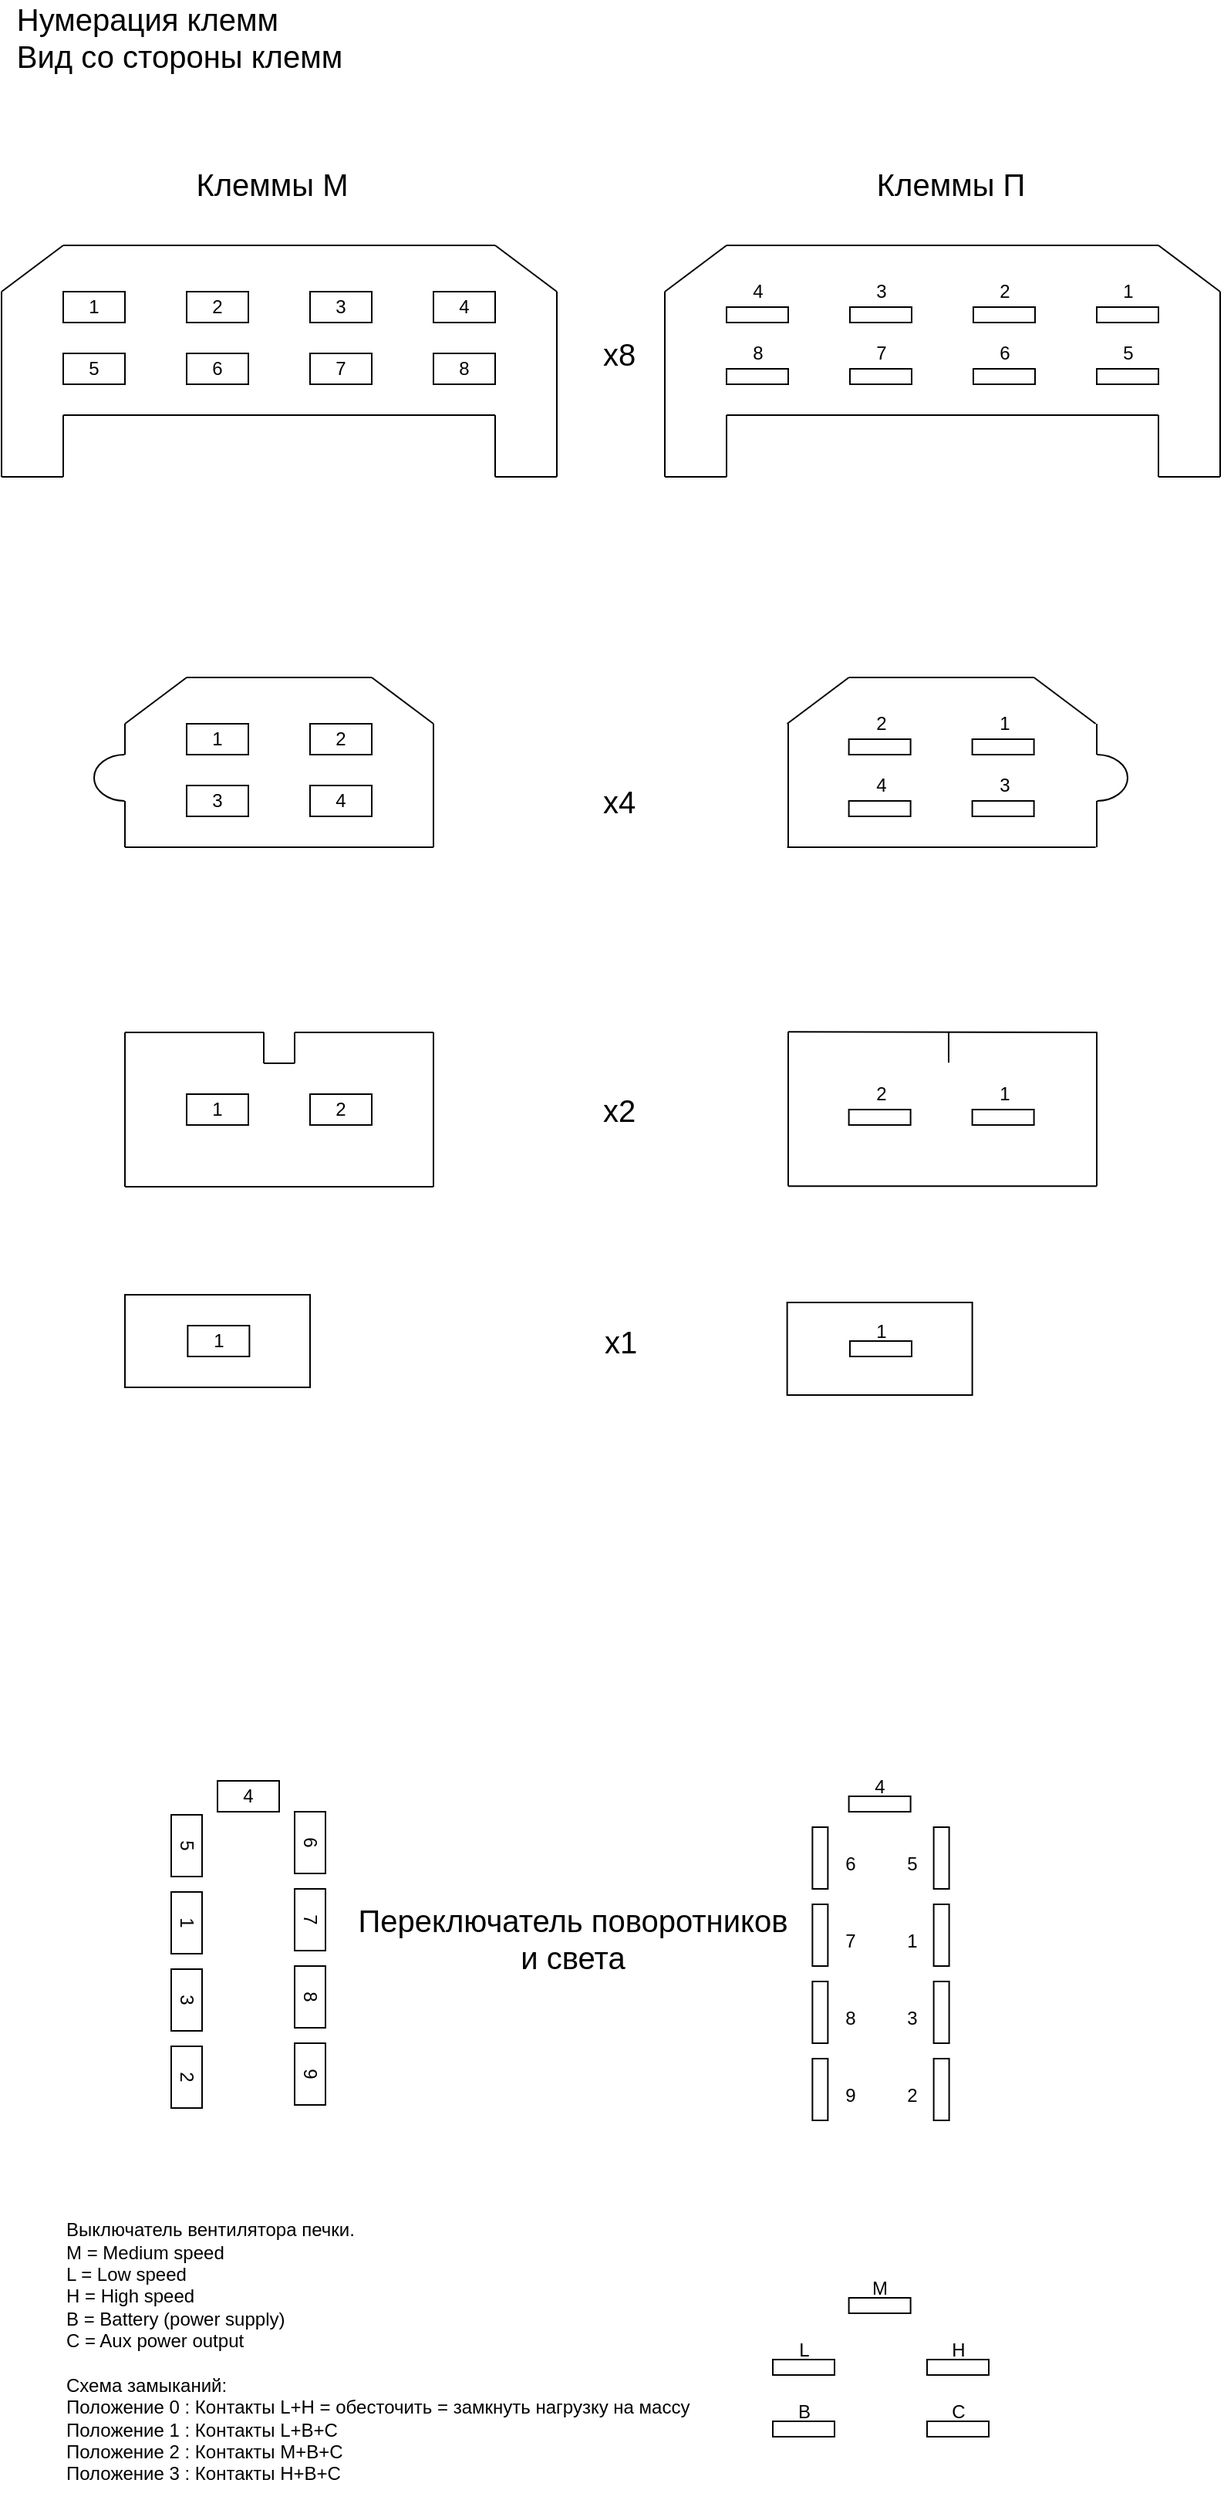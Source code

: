 <mxfile version="22.1.21" type="device">
  <diagram id="3DdWZ7-q1GbTLJ-ddxQt" name="Page-1">
    <mxGraphModel dx="1434" dy="858" grid="1" gridSize="10" guides="1" tooltips="1" connect="1" arrows="1" fold="1" page="1" pageScale="1" pageWidth="850" pageHeight="1100" math="0" shadow="0">
      <root>
        <mxCell id="0" />
        <mxCell id="1" parent="0" />
        <mxCell id="PCIISM8drCVlrjOnqSXP-120" value="" style="rounded=0;whiteSpace=wrap;html=1;fontSize=20;fillColor=none;" parent="1" vertex="1">
          <mxGeometry x="120" y="870" width="120" height="60" as="geometry" />
        </mxCell>
        <mxCell id="PCIISM8drCVlrjOnqSXP-121" value="" style="rounded=0;whiteSpace=wrap;html=1;fontSize=20;fillColor=none;" parent="1" vertex="1">
          <mxGeometry x="549.31" y="875" width="120" height="60" as="geometry" />
        </mxCell>
        <mxCell id="PCIISM8drCVlrjOnqSXP-1" value="" style="endArrow=none;html=1;rounded=0;" parent="1" edge="1">
          <mxGeometry width="50" height="50" relative="1" as="geometry">
            <mxPoint x="40" y="340" as="sourcePoint" />
            <mxPoint x="40" y="220" as="targetPoint" />
          </mxGeometry>
        </mxCell>
        <mxCell id="PCIISM8drCVlrjOnqSXP-2" value="" style="endArrow=none;html=1;rounded=0;" parent="1" edge="1">
          <mxGeometry width="50" height="50" relative="1" as="geometry">
            <mxPoint x="80" y="340" as="sourcePoint" />
            <mxPoint x="40" y="340" as="targetPoint" />
          </mxGeometry>
        </mxCell>
        <mxCell id="PCIISM8drCVlrjOnqSXP-3" value="" style="endArrow=none;html=1;rounded=0;" parent="1" edge="1">
          <mxGeometry width="50" height="50" relative="1" as="geometry">
            <mxPoint x="80" y="340" as="sourcePoint" />
            <mxPoint x="80" y="300" as="targetPoint" />
          </mxGeometry>
        </mxCell>
        <mxCell id="PCIISM8drCVlrjOnqSXP-4" value="" style="endArrow=none;html=1;rounded=0;" parent="1" edge="1">
          <mxGeometry width="50" height="50" relative="1" as="geometry">
            <mxPoint x="80" y="300" as="sourcePoint" />
            <mxPoint x="360" y="300" as="targetPoint" />
          </mxGeometry>
        </mxCell>
        <mxCell id="PCIISM8drCVlrjOnqSXP-6" value="5" style="rounded=0;whiteSpace=wrap;html=1;" parent="1" vertex="1">
          <mxGeometry x="80" y="260" width="40" height="20" as="geometry" />
        </mxCell>
        <mxCell id="PCIISM8drCVlrjOnqSXP-7" value="6" style="rounded=0;whiteSpace=wrap;html=1;" parent="1" vertex="1">
          <mxGeometry x="160" y="260" width="40" height="20" as="geometry" />
        </mxCell>
        <mxCell id="PCIISM8drCVlrjOnqSXP-8" value="7" style="rounded=0;whiteSpace=wrap;html=1;" parent="1" vertex="1">
          <mxGeometry x="240" y="260" width="40" height="20" as="geometry" />
        </mxCell>
        <mxCell id="PCIISM8drCVlrjOnqSXP-9" value="8" style="rounded=0;whiteSpace=wrap;html=1;" parent="1" vertex="1">
          <mxGeometry x="320" y="260" width="40" height="20" as="geometry" />
        </mxCell>
        <mxCell id="PCIISM8drCVlrjOnqSXP-10" value="&lt;font style=&quot;font-size: 12px&quot;&gt;1&lt;/font&gt;" style="rounded=0;whiteSpace=wrap;html=1;" parent="1" vertex="1">
          <mxGeometry x="80" y="220" width="40" height="20" as="geometry" />
        </mxCell>
        <mxCell id="PCIISM8drCVlrjOnqSXP-11" value="2" style="rounded=0;whiteSpace=wrap;html=1;" parent="1" vertex="1">
          <mxGeometry x="160" y="220" width="40" height="20" as="geometry" />
        </mxCell>
        <mxCell id="PCIISM8drCVlrjOnqSXP-12" value="3" style="rounded=0;whiteSpace=wrap;html=1;" parent="1" vertex="1">
          <mxGeometry x="240" y="220" width="40" height="20" as="geometry" />
        </mxCell>
        <mxCell id="PCIISM8drCVlrjOnqSXP-13" value="4" style="rounded=0;whiteSpace=wrap;html=1;" parent="1" vertex="1">
          <mxGeometry x="320" y="220" width="40" height="20" as="geometry" />
        </mxCell>
        <mxCell id="PCIISM8drCVlrjOnqSXP-14" value="" style="endArrow=none;html=1;rounded=0;" parent="1" edge="1">
          <mxGeometry width="50" height="50" relative="1" as="geometry">
            <mxPoint x="400" y="340" as="sourcePoint" />
            <mxPoint x="360" y="340" as="targetPoint" />
          </mxGeometry>
        </mxCell>
        <mxCell id="PCIISM8drCVlrjOnqSXP-15" value="" style="endArrow=none;html=1;rounded=0;" parent="1" edge="1">
          <mxGeometry width="50" height="50" relative="1" as="geometry">
            <mxPoint x="360" y="340" as="sourcePoint" />
            <mxPoint x="360" y="300" as="targetPoint" />
          </mxGeometry>
        </mxCell>
        <mxCell id="PCIISM8drCVlrjOnqSXP-16" value="" style="endArrow=none;html=1;rounded=0;" parent="1" edge="1">
          <mxGeometry width="50" height="50" relative="1" as="geometry">
            <mxPoint x="400" y="220" as="sourcePoint" />
            <mxPoint x="400" y="340" as="targetPoint" />
          </mxGeometry>
        </mxCell>
        <mxCell id="PCIISM8drCVlrjOnqSXP-17" value="" style="endArrow=none;html=1;rounded=0;" parent="1" edge="1">
          <mxGeometry width="50" height="50" relative="1" as="geometry">
            <mxPoint x="80" y="190" as="sourcePoint" />
            <mxPoint x="360" y="190" as="targetPoint" />
          </mxGeometry>
        </mxCell>
        <mxCell id="PCIISM8drCVlrjOnqSXP-18" value="" style="endArrow=none;html=1;rounded=0;" parent="1" edge="1">
          <mxGeometry width="50" height="50" relative="1" as="geometry">
            <mxPoint x="360" y="190" as="sourcePoint" />
            <mxPoint x="400" y="220" as="targetPoint" />
          </mxGeometry>
        </mxCell>
        <mxCell id="PCIISM8drCVlrjOnqSXP-19" value="" style="endArrow=none;html=1;rounded=0;" parent="1" edge="1">
          <mxGeometry width="50" height="50" relative="1" as="geometry">
            <mxPoint x="40" y="220" as="sourcePoint" />
            <mxPoint x="80" y="190" as="targetPoint" />
          </mxGeometry>
        </mxCell>
        <mxCell id="PCIISM8drCVlrjOnqSXP-20" value="" style="endArrow=none;html=1;rounded=0;" parent="1" edge="1">
          <mxGeometry width="50" height="50" relative="1" as="geometry">
            <mxPoint x="470" y="340" as="sourcePoint" />
            <mxPoint x="470" y="220" as="targetPoint" />
          </mxGeometry>
        </mxCell>
        <mxCell id="PCIISM8drCVlrjOnqSXP-21" value="" style="endArrow=none;html=1;rounded=0;" parent="1" edge="1">
          <mxGeometry width="50" height="50" relative="1" as="geometry">
            <mxPoint x="510" y="340" as="sourcePoint" />
            <mxPoint x="470" y="340" as="targetPoint" />
          </mxGeometry>
        </mxCell>
        <mxCell id="PCIISM8drCVlrjOnqSXP-22" value="" style="endArrow=none;html=1;rounded=0;" parent="1" edge="1">
          <mxGeometry width="50" height="50" relative="1" as="geometry">
            <mxPoint x="510" y="340" as="sourcePoint" />
            <mxPoint x="510" y="300" as="targetPoint" />
          </mxGeometry>
        </mxCell>
        <mxCell id="PCIISM8drCVlrjOnqSXP-23" value="" style="endArrow=none;html=1;rounded=0;" parent="1" edge="1">
          <mxGeometry width="50" height="50" relative="1" as="geometry">
            <mxPoint x="510" y="300" as="sourcePoint" />
            <mxPoint x="790" y="300" as="targetPoint" />
          </mxGeometry>
        </mxCell>
        <mxCell id="PCIISM8drCVlrjOnqSXP-24" value="" style="rounded=0;whiteSpace=wrap;html=1;" parent="1" vertex="1">
          <mxGeometry x="510" y="270" width="40" height="10" as="geometry" />
        </mxCell>
        <mxCell id="PCIISM8drCVlrjOnqSXP-25" value="" style="rounded=0;whiteSpace=wrap;html=1;" parent="1" vertex="1">
          <mxGeometry x="590" y="270" width="40" height="10" as="geometry" />
        </mxCell>
        <mxCell id="PCIISM8drCVlrjOnqSXP-26" value="" style="rounded=0;whiteSpace=wrap;html=1;" parent="1" vertex="1">
          <mxGeometry x="670" y="270" width="40" height="10" as="geometry" />
        </mxCell>
        <mxCell id="PCIISM8drCVlrjOnqSXP-27" value="" style="rounded=0;whiteSpace=wrap;html=1;" parent="1" vertex="1">
          <mxGeometry x="750" y="270" width="40" height="10" as="geometry" />
        </mxCell>
        <mxCell id="PCIISM8drCVlrjOnqSXP-28" value="" style="rounded=0;whiteSpace=wrap;html=1;" parent="1" vertex="1">
          <mxGeometry x="510" y="230" width="40" height="10" as="geometry" />
        </mxCell>
        <mxCell id="PCIISM8drCVlrjOnqSXP-29" value="" style="rounded=0;whiteSpace=wrap;html=1;" parent="1" vertex="1">
          <mxGeometry x="590" y="230" width="40" height="10" as="geometry" />
        </mxCell>
        <mxCell id="PCIISM8drCVlrjOnqSXP-30" value="" style="rounded=0;whiteSpace=wrap;html=1;" parent="1" vertex="1">
          <mxGeometry x="670" y="230" width="40" height="10" as="geometry" />
        </mxCell>
        <mxCell id="PCIISM8drCVlrjOnqSXP-31" value="" style="rounded=0;whiteSpace=wrap;html=1;" parent="1" vertex="1">
          <mxGeometry x="750" y="230" width="40" height="10" as="geometry" />
        </mxCell>
        <mxCell id="PCIISM8drCVlrjOnqSXP-32" value="" style="endArrow=none;html=1;rounded=0;" parent="1" edge="1">
          <mxGeometry width="50" height="50" relative="1" as="geometry">
            <mxPoint x="830" y="340" as="sourcePoint" />
            <mxPoint x="790" y="340" as="targetPoint" />
          </mxGeometry>
        </mxCell>
        <mxCell id="PCIISM8drCVlrjOnqSXP-33" value="" style="endArrow=none;html=1;rounded=0;" parent="1" edge="1">
          <mxGeometry width="50" height="50" relative="1" as="geometry">
            <mxPoint x="790" y="340" as="sourcePoint" />
            <mxPoint x="790" y="300" as="targetPoint" />
          </mxGeometry>
        </mxCell>
        <mxCell id="PCIISM8drCVlrjOnqSXP-34" value="" style="endArrow=none;html=1;rounded=0;" parent="1" edge="1">
          <mxGeometry width="50" height="50" relative="1" as="geometry">
            <mxPoint x="830" y="220" as="sourcePoint" />
            <mxPoint x="830" y="340" as="targetPoint" />
          </mxGeometry>
        </mxCell>
        <mxCell id="PCIISM8drCVlrjOnqSXP-35" value="" style="endArrow=none;html=1;rounded=0;" parent="1" edge="1">
          <mxGeometry width="50" height="50" relative="1" as="geometry">
            <mxPoint x="510" y="190" as="sourcePoint" />
            <mxPoint x="790" y="190" as="targetPoint" />
          </mxGeometry>
        </mxCell>
        <mxCell id="PCIISM8drCVlrjOnqSXP-36" value="" style="endArrow=none;html=1;rounded=0;" parent="1" edge="1">
          <mxGeometry width="50" height="50" relative="1" as="geometry">
            <mxPoint x="790" y="190" as="sourcePoint" />
            <mxPoint x="830" y="220" as="targetPoint" />
          </mxGeometry>
        </mxCell>
        <mxCell id="PCIISM8drCVlrjOnqSXP-37" value="" style="endArrow=none;html=1;rounded=0;" parent="1" edge="1">
          <mxGeometry width="50" height="50" relative="1" as="geometry">
            <mxPoint x="470" y="220" as="sourcePoint" />
            <mxPoint x="510" y="190" as="targetPoint" />
          </mxGeometry>
        </mxCell>
        <mxCell id="PCIISM8drCVlrjOnqSXP-38" value="&lt;font style=&quot;font-size: 20px&quot;&gt;x8&lt;/font&gt;" style="text;html=1;align=center;verticalAlign=middle;resizable=0;points=[];autosize=1;strokeColor=none;fillColor=none;" parent="1" vertex="1">
          <mxGeometry x="420" y="250" width="40" height="20" as="geometry" />
        </mxCell>
        <mxCell id="PCIISM8drCVlrjOnqSXP-39" value="&lt;font style=&quot;font-size: 20px&quot;&gt;Клеммы М&lt;/font&gt;" style="text;html=1;align=center;verticalAlign=middle;resizable=0;points=[];autosize=1;strokeColor=none;fillColor=none;" parent="1" vertex="1">
          <mxGeometry x="160" y="140" width="110" height="20" as="geometry" />
        </mxCell>
        <mxCell id="PCIISM8drCVlrjOnqSXP-40" value="&lt;font style=&quot;font-size: 20px&quot;&gt;Клеммы П&lt;/font&gt;" style="text;html=1;align=center;verticalAlign=middle;resizable=0;points=[];autosize=1;strokeColor=none;fillColor=none;" parent="1" vertex="1">
          <mxGeometry x="600" y="140" width="110" height="20" as="geometry" />
        </mxCell>
        <mxCell id="PCIISM8drCVlrjOnqSXP-41" value="&lt;div style=&quot;text-align: left ; font-size: 20px&quot;&gt;&lt;font style=&quot;font-size: 20px&quot;&gt;Нумерация клемм&lt;/font&gt;&lt;/div&gt;&lt;div style=&quot;text-align: left ; font-size: 20px&quot;&gt;&lt;font style=&quot;font-size: 20px&quot;&gt;Вид со стороны клемм&lt;/font&gt;&lt;/div&gt;" style="text;html=1;align=center;verticalAlign=middle;resizable=0;points=[];autosize=1;strokeColor=none;fillColor=none;" parent="1" vertex="1">
          <mxGeometry x="40" y="40" width="230" height="30" as="geometry" />
        </mxCell>
        <mxCell id="PCIISM8drCVlrjOnqSXP-42" value="1" style="text;html=1;align=center;verticalAlign=middle;resizable=0;points=[];autosize=1;strokeColor=none;fillColor=none;fontSize=12;" parent="1" vertex="1">
          <mxGeometry x="760" y="210" width="20" height="20" as="geometry" />
        </mxCell>
        <mxCell id="PCIISM8drCVlrjOnqSXP-43" value="2" style="text;html=1;align=center;verticalAlign=middle;resizable=0;points=[];autosize=1;strokeColor=none;fillColor=none;fontSize=12;" parent="1" vertex="1">
          <mxGeometry x="680" y="210" width="20" height="20" as="geometry" />
        </mxCell>
        <mxCell id="PCIISM8drCVlrjOnqSXP-44" value="3" style="text;html=1;align=center;verticalAlign=middle;resizable=0;points=[];autosize=1;strokeColor=none;fillColor=none;fontSize=12;" parent="1" vertex="1">
          <mxGeometry x="600" y="210" width="20" height="20" as="geometry" />
        </mxCell>
        <mxCell id="PCIISM8drCVlrjOnqSXP-45" value="4" style="text;html=1;align=center;verticalAlign=middle;resizable=0;points=[];autosize=1;strokeColor=none;fillColor=none;fontSize=12;" parent="1" vertex="1">
          <mxGeometry x="520" y="210" width="20" height="20" as="geometry" />
        </mxCell>
        <mxCell id="PCIISM8drCVlrjOnqSXP-46" value="5" style="text;html=1;align=center;verticalAlign=middle;resizable=0;points=[];autosize=1;strokeColor=none;fillColor=none;fontSize=12;" parent="1" vertex="1">
          <mxGeometry x="760" y="250" width="20" height="20" as="geometry" />
        </mxCell>
        <mxCell id="PCIISM8drCVlrjOnqSXP-47" value="6" style="text;html=1;align=center;verticalAlign=middle;resizable=0;points=[];autosize=1;strokeColor=none;fillColor=none;fontSize=12;" parent="1" vertex="1">
          <mxGeometry x="680" y="250" width="20" height="20" as="geometry" />
        </mxCell>
        <mxCell id="PCIISM8drCVlrjOnqSXP-48" value="7" style="text;html=1;align=center;verticalAlign=middle;resizable=0;points=[];autosize=1;strokeColor=none;fillColor=none;fontSize=12;" parent="1" vertex="1">
          <mxGeometry x="600" y="250" width="20" height="20" as="geometry" />
        </mxCell>
        <mxCell id="PCIISM8drCVlrjOnqSXP-49" value="8" style="text;html=1;align=center;verticalAlign=middle;resizable=0;points=[];autosize=1;strokeColor=none;fillColor=none;fontSize=12;" parent="1" vertex="1">
          <mxGeometry x="520" y="250" width="20" height="20" as="geometry" />
        </mxCell>
        <mxCell id="PCIISM8drCVlrjOnqSXP-50" value="3" style="rounded=0;whiteSpace=wrap;html=1;" parent="1" vertex="1">
          <mxGeometry x="160" y="540" width="40" height="20" as="geometry" />
        </mxCell>
        <mxCell id="PCIISM8drCVlrjOnqSXP-51" value="4" style="rounded=0;whiteSpace=wrap;html=1;" parent="1" vertex="1">
          <mxGeometry x="240" y="540" width="40" height="20" as="geometry" />
        </mxCell>
        <mxCell id="PCIISM8drCVlrjOnqSXP-52" value="&lt;font style=&quot;font-size: 12px&quot;&gt;1&lt;/font&gt;" style="rounded=0;whiteSpace=wrap;html=1;" parent="1" vertex="1">
          <mxGeometry x="160" y="500" width="40" height="20" as="geometry" />
        </mxCell>
        <mxCell id="PCIISM8drCVlrjOnqSXP-53" value="2" style="rounded=0;whiteSpace=wrap;html=1;" parent="1" vertex="1">
          <mxGeometry x="240" y="500" width="40" height="20" as="geometry" />
        </mxCell>
        <mxCell id="PCIISM8drCVlrjOnqSXP-54" value="" style="endArrow=none;html=1;rounded=0;fontSize=12;" parent="1" edge="1">
          <mxGeometry width="50" height="50" relative="1" as="geometry">
            <mxPoint x="120" y="550" as="sourcePoint" />
            <mxPoint x="120" y="580" as="targetPoint" />
          </mxGeometry>
        </mxCell>
        <mxCell id="PCIISM8drCVlrjOnqSXP-55" value="" style="endArrow=none;html=1;rounded=0;fontSize=12;" parent="1" edge="1">
          <mxGeometry width="50" height="50" relative="1" as="geometry">
            <mxPoint x="120" y="580" as="sourcePoint" />
            <mxPoint x="320" y="580" as="targetPoint" />
          </mxGeometry>
        </mxCell>
        <mxCell id="PCIISM8drCVlrjOnqSXP-56" value="" style="endArrow=none;html=1;rounded=0;fontSize=12;" parent="1" edge="1">
          <mxGeometry width="50" height="50" relative="1" as="geometry">
            <mxPoint x="320" y="580" as="sourcePoint" />
            <mxPoint x="320" y="500" as="targetPoint" />
          </mxGeometry>
        </mxCell>
        <mxCell id="PCIISM8drCVlrjOnqSXP-57" value="" style="endArrow=none;html=1;rounded=0;fontSize=12;" parent="1" edge="1">
          <mxGeometry width="50" height="50" relative="1" as="geometry">
            <mxPoint x="320" y="500" as="sourcePoint" />
            <mxPoint x="280" y="470" as="targetPoint" />
          </mxGeometry>
        </mxCell>
        <mxCell id="PCIISM8drCVlrjOnqSXP-58" value="" style="endArrow=none;html=1;rounded=0;fontSize=12;" parent="1" edge="1">
          <mxGeometry width="50" height="50" relative="1" as="geometry">
            <mxPoint x="280" y="470" as="sourcePoint" />
            <mxPoint x="160" y="470" as="targetPoint" />
          </mxGeometry>
        </mxCell>
        <mxCell id="PCIISM8drCVlrjOnqSXP-59" value="" style="endArrow=none;html=1;rounded=0;fontSize=12;" parent="1" edge="1">
          <mxGeometry width="50" height="50" relative="1" as="geometry">
            <mxPoint x="160" y="470" as="sourcePoint" />
            <mxPoint x="120" y="500" as="targetPoint" />
          </mxGeometry>
        </mxCell>
        <mxCell id="PCIISM8drCVlrjOnqSXP-60" value="" style="endArrow=none;html=1;rounded=0;fontSize=12;" parent="1" edge="1">
          <mxGeometry width="50" height="50" relative="1" as="geometry">
            <mxPoint x="120" y="500" as="sourcePoint" />
            <mxPoint x="120" y="520" as="targetPoint" />
          </mxGeometry>
        </mxCell>
        <mxCell id="PCIISM8drCVlrjOnqSXP-61" value="" style="verticalLabelPosition=bottom;verticalAlign=top;html=1;shape=mxgraph.basic.arc;startAngle=0.502;endAngle=0.998;fontSize=12;" parent="1" vertex="1">
          <mxGeometry x="100" y="520" width="40" height="30" as="geometry" />
        </mxCell>
        <mxCell id="PCIISM8drCVlrjOnqSXP-74" value="" style="rounded=0;whiteSpace=wrap;html=1;" parent="1" vertex="1">
          <mxGeometry x="589.31" y="550" width="40" height="10" as="geometry" />
        </mxCell>
        <mxCell id="PCIISM8drCVlrjOnqSXP-75" value="" style="rounded=0;whiteSpace=wrap;html=1;" parent="1" vertex="1">
          <mxGeometry x="669.31" y="550" width="40" height="10" as="geometry" />
        </mxCell>
        <mxCell id="PCIISM8drCVlrjOnqSXP-76" value="" style="rounded=0;whiteSpace=wrap;html=1;" parent="1" vertex="1">
          <mxGeometry x="589.31" y="510" width="40" height="10" as="geometry" />
        </mxCell>
        <mxCell id="PCIISM8drCVlrjOnqSXP-77" value="" style="rounded=0;whiteSpace=wrap;html=1;" parent="1" vertex="1">
          <mxGeometry x="669.31" y="510" width="40" height="10" as="geometry" />
        </mxCell>
        <mxCell id="PCIISM8drCVlrjOnqSXP-78" value="" style="endArrow=none;html=1;rounded=0;fontSize=12;" parent="1" edge="1">
          <mxGeometry width="50" height="50" relative="1" as="geometry">
            <mxPoint x="750" y="550" as="sourcePoint" />
            <mxPoint x="750" y="580" as="targetPoint" />
          </mxGeometry>
        </mxCell>
        <mxCell id="PCIISM8drCVlrjOnqSXP-79" value="" style="endArrow=none;html=1;rounded=0;fontSize=12;" parent="1" edge="1">
          <mxGeometry width="50" height="50" relative="1" as="geometry">
            <mxPoint x="549.31" y="580" as="sourcePoint" />
            <mxPoint x="749.31" y="580" as="targetPoint" />
          </mxGeometry>
        </mxCell>
        <mxCell id="PCIISM8drCVlrjOnqSXP-80" value="" style="endArrow=none;html=1;rounded=0;fontSize=12;" parent="1" edge="1">
          <mxGeometry width="50" height="50" relative="1" as="geometry">
            <mxPoint x="550" y="580" as="sourcePoint" />
            <mxPoint x="550" y="500" as="targetPoint" />
          </mxGeometry>
        </mxCell>
        <mxCell id="PCIISM8drCVlrjOnqSXP-81" value="" style="endArrow=none;html=1;rounded=0;fontSize=12;" parent="1" edge="1">
          <mxGeometry width="50" height="50" relative="1" as="geometry">
            <mxPoint x="749.31" y="500" as="sourcePoint" />
            <mxPoint x="709.31" y="470" as="targetPoint" />
          </mxGeometry>
        </mxCell>
        <mxCell id="PCIISM8drCVlrjOnqSXP-82" value="" style="endArrow=none;html=1;rounded=0;fontSize=12;" parent="1" edge="1">
          <mxGeometry width="50" height="50" relative="1" as="geometry">
            <mxPoint x="709.31" y="470" as="sourcePoint" />
            <mxPoint x="589.31" y="470" as="targetPoint" />
          </mxGeometry>
        </mxCell>
        <mxCell id="PCIISM8drCVlrjOnqSXP-83" value="" style="endArrow=none;html=1;rounded=0;fontSize=12;" parent="1" edge="1">
          <mxGeometry width="50" height="50" relative="1" as="geometry">
            <mxPoint x="589.31" y="470" as="sourcePoint" />
            <mxPoint x="549.31" y="500" as="targetPoint" />
          </mxGeometry>
        </mxCell>
        <mxCell id="PCIISM8drCVlrjOnqSXP-84" value="" style="endArrow=none;html=1;rounded=0;fontSize=12;" parent="1" edge="1">
          <mxGeometry width="50" height="50" relative="1" as="geometry">
            <mxPoint x="750" y="500" as="sourcePoint" />
            <mxPoint x="750" y="520" as="targetPoint" />
          </mxGeometry>
        </mxCell>
        <mxCell id="PCIISM8drCVlrjOnqSXP-85" value="" style="verticalLabelPosition=bottom;verticalAlign=top;html=1;shape=mxgraph.basic.arc;startAngle=0.502;endAngle=0.998;fontSize=12;rotation=-180;" parent="1" vertex="1">
          <mxGeometry x="730" y="520" width="40" height="30" as="geometry" />
        </mxCell>
        <mxCell id="PCIISM8drCVlrjOnqSXP-88" value="&lt;font style=&quot;font-size: 20px&quot;&gt;x4&lt;br&gt;&lt;/font&gt;" style="text;html=1;align=center;verticalAlign=middle;resizable=0;points=[];autosize=1;strokeColor=none;fillColor=none;" parent="1" vertex="1">
          <mxGeometry x="420" y="540" width="40" height="20" as="geometry" />
        </mxCell>
        <mxCell id="PCIISM8drCVlrjOnqSXP-89" value="&lt;font style=&quot;font-size: 12px&quot;&gt;1&lt;/font&gt;" style="rounded=0;whiteSpace=wrap;html=1;" parent="1" vertex="1">
          <mxGeometry x="160" y="740" width="40" height="20" as="geometry" />
        </mxCell>
        <mxCell id="PCIISM8drCVlrjOnqSXP-90" value="2" style="rounded=0;whiteSpace=wrap;html=1;" parent="1" vertex="1">
          <mxGeometry x="240" y="740" width="40" height="20" as="geometry" />
        </mxCell>
        <mxCell id="PCIISM8drCVlrjOnqSXP-92" value="" style="endArrow=none;html=1;rounded=0;fontSize=12;" parent="1" edge="1">
          <mxGeometry width="50" height="50" relative="1" as="geometry">
            <mxPoint x="120" y="800" as="sourcePoint" />
            <mxPoint x="120" y="700" as="targetPoint" />
          </mxGeometry>
        </mxCell>
        <mxCell id="PCIISM8drCVlrjOnqSXP-93" value="" style="endArrow=none;html=1;rounded=0;fontSize=12;" parent="1" edge="1">
          <mxGeometry width="50" height="50" relative="1" as="geometry">
            <mxPoint x="120" y="700" as="sourcePoint" />
            <mxPoint x="210" y="700" as="targetPoint" />
          </mxGeometry>
        </mxCell>
        <mxCell id="PCIISM8drCVlrjOnqSXP-94" value="" style="endArrow=none;html=1;rounded=0;fontSize=12;" parent="1" edge="1">
          <mxGeometry width="50" height="50" relative="1" as="geometry">
            <mxPoint x="210" y="700" as="sourcePoint" />
            <mxPoint x="210" y="720" as="targetPoint" />
          </mxGeometry>
        </mxCell>
        <mxCell id="PCIISM8drCVlrjOnqSXP-95" value="" style="endArrow=none;html=1;rounded=0;fontSize=12;" parent="1" edge="1">
          <mxGeometry width="50" height="50" relative="1" as="geometry">
            <mxPoint x="210" y="720" as="sourcePoint" />
            <mxPoint x="230" y="720" as="targetPoint" />
          </mxGeometry>
        </mxCell>
        <mxCell id="PCIISM8drCVlrjOnqSXP-96" value="" style="endArrow=none;html=1;rounded=0;fontSize=12;" parent="1" edge="1">
          <mxGeometry width="50" height="50" relative="1" as="geometry">
            <mxPoint x="230" y="720" as="sourcePoint" />
            <mxPoint x="230" y="700" as="targetPoint" />
          </mxGeometry>
        </mxCell>
        <mxCell id="PCIISM8drCVlrjOnqSXP-97" value="" style="endArrow=none;html=1;rounded=0;fontSize=12;" parent="1" edge="1">
          <mxGeometry width="50" height="50" relative="1" as="geometry">
            <mxPoint x="230" y="700" as="sourcePoint" />
            <mxPoint x="320" y="700" as="targetPoint" />
          </mxGeometry>
        </mxCell>
        <mxCell id="PCIISM8drCVlrjOnqSXP-98" value="" style="endArrow=none;html=1;rounded=0;fontSize=12;" parent="1" edge="1">
          <mxGeometry width="50" height="50" relative="1" as="geometry">
            <mxPoint x="320" y="700" as="sourcePoint" />
            <mxPoint x="320" y="800" as="targetPoint" />
          </mxGeometry>
        </mxCell>
        <mxCell id="PCIISM8drCVlrjOnqSXP-99" value="" style="endArrow=none;html=1;rounded=0;fontSize=12;" parent="1" edge="1">
          <mxGeometry width="50" height="50" relative="1" as="geometry">
            <mxPoint x="320" y="800" as="sourcePoint" />
            <mxPoint x="120" y="800" as="targetPoint" />
          </mxGeometry>
        </mxCell>
        <mxCell id="PCIISM8drCVlrjOnqSXP-100" value="" style="rounded=0;whiteSpace=wrap;html=1;" parent="1" vertex="1">
          <mxGeometry x="589.31" y="750" width="40" height="10" as="geometry" />
        </mxCell>
        <mxCell id="PCIISM8drCVlrjOnqSXP-101" value="" style="rounded=0;whiteSpace=wrap;html=1;" parent="1" vertex="1">
          <mxGeometry x="669.31" y="750" width="40" height="10" as="geometry" />
        </mxCell>
        <mxCell id="PCIISM8drCVlrjOnqSXP-102" value="" style="endArrow=none;html=1;rounded=0;fontSize=12;" parent="1" edge="1">
          <mxGeometry width="50" height="50" relative="1" as="geometry">
            <mxPoint x="550" y="799.66" as="sourcePoint" />
            <mxPoint x="550" y="699.66" as="targetPoint" />
          </mxGeometry>
        </mxCell>
        <mxCell id="PCIISM8drCVlrjOnqSXP-103" value="" style="endArrow=none;html=1;rounded=0;fontSize=12;" parent="1" edge="1">
          <mxGeometry width="50" height="50" relative="1" as="geometry">
            <mxPoint x="550" y="699.66" as="sourcePoint" />
            <mxPoint x="750" y="700" as="targetPoint" />
          </mxGeometry>
        </mxCell>
        <mxCell id="PCIISM8drCVlrjOnqSXP-104" value="" style="endArrow=none;html=1;rounded=0;fontSize=12;" parent="1" edge="1">
          <mxGeometry width="50" height="50" relative="1" as="geometry">
            <mxPoint x="654" y="699.66" as="sourcePoint" />
            <mxPoint x="654" y="719.66" as="targetPoint" />
          </mxGeometry>
        </mxCell>
        <mxCell id="PCIISM8drCVlrjOnqSXP-105" value="" style="endArrow=none;html=1;rounded=0;fontSize=12;" parent="1" edge="1">
          <mxGeometry width="50" height="50" relative="1" as="geometry">
            <mxPoint x="750" y="699.66" as="sourcePoint" />
            <mxPoint x="750" y="799.66" as="targetPoint" />
          </mxGeometry>
        </mxCell>
        <mxCell id="PCIISM8drCVlrjOnqSXP-106" value="" style="endArrow=none;html=1;rounded=0;fontSize=12;" parent="1" edge="1">
          <mxGeometry width="50" height="50" relative="1" as="geometry">
            <mxPoint x="750" y="799.66" as="sourcePoint" />
            <mxPoint x="550" y="799.66" as="targetPoint" />
          </mxGeometry>
        </mxCell>
        <mxCell id="PCIISM8drCVlrjOnqSXP-107" value="1" style="text;html=1;align=center;verticalAlign=middle;resizable=0;points=[];autosize=1;strokeColor=none;fillColor=none;fontSize=12;" parent="1" vertex="1">
          <mxGeometry x="680" y="490" width="20" height="20" as="geometry" />
        </mxCell>
        <mxCell id="PCIISM8drCVlrjOnqSXP-108" value="2" style="text;html=1;align=center;verticalAlign=middle;resizable=0;points=[];autosize=1;strokeColor=none;fillColor=none;fontSize=12;" parent="1" vertex="1">
          <mxGeometry x="600" y="490" width="20" height="20" as="geometry" />
        </mxCell>
        <mxCell id="PCIISM8drCVlrjOnqSXP-109" value="3" style="text;html=1;align=center;verticalAlign=middle;resizable=0;points=[];autosize=1;strokeColor=none;fillColor=none;fontSize=12;" parent="1" vertex="1">
          <mxGeometry x="680" y="530" width="20" height="20" as="geometry" />
        </mxCell>
        <mxCell id="PCIISM8drCVlrjOnqSXP-110" value="4" style="text;html=1;align=center;verticalAlign=middle;resizable=0;points=[];autosize=1;strokeColor=none;fillColor=none;fontSize=12;" parent="1" vertex="1">
          <mxGeometry x="600" y="530" width="20" height="20" as="geometry" />
        </mxCell>
        <mxCell id="PCIISM8drCVlrjOnqSXP-111" value="1" style="text;html=1;align=center;verticalAlign=middle;resizable=0;points=[];autosize=1;strokeColor=none;fillColor=none;fontSize=12;" parent="1" vertex="1">
          <mxGeometry x="680" y="730" width="20" height="20" as="geometry" />
        </mxCell>
        <mxCell id="PCIISM8drCVlrjOnqSXP-112" value="2" style="text;html=1;align=center;verticalAlign=middle;resizable=0;points=[];autosize=1;strokeColor=none;fillColor=none;fontSize=12;" parent="1" vertex="1">
          <mxGeometry x="600" y="730" width="20" height="20" as="geometry" />
        </mxCell>
        <mxCell id="PCIISM8drCVlrjOnqSXP-113" value="&lt;font style=&quot;font-size: 20px&quot;&gt;x2&lt;br&gt;&lt;/font&gt;" style="text;html=1;align=center;verticalAlign=middle;resizable=0;points=[];autosize=1;strokeColor=none;fillColor=none;" parent="1" vertex="1">
          <mxGeometry x="420" y="740" width="40" height="20" as="geometry" />
        </mxCell>
        <mxCell id="PCIISM8drCVlrjOnqSXP-116" value="&lt;font style=&quot;font-size: 12px&quot;&gt;1&lt;/font&gt;" style="rounded=0;whiteSpace=wrap;html=1;" parent="1" vertex="1">
          <mxGeometry x="160.69" y="890" width="40" height="20" as="geometry" />
        </mxCell>
        <mxCell id="PCIISM8drCVlrjOnqSXP-117" value="" style="rounded=0;whiteSpace=wrap;html=1;" parent="1" vertex="1">
          <mxGeometry x="590" y="900" width="40" height="10" as="geometry" />
        </mxCell>
        <mxCell id="PCIISM8drCVlrjOnqSXP-118" value="&lt;font style=&quot;font-size: 20px&quot;&gt;x1&lt;br&gt;&lt;/font&gt;" style="text;html=1;align=center;verticalAlign=middle;resizable=0;points=[];autosize=1;strokeColor=none;fillColor=none;" parent="1" vertex="1">
          <mxGeometry x="420.69" y="890" width="40" height="20" as="geometry" />
        </mxCell>
        <mxCell id="PCIISM8drCVlrjOnqSXP-119" value="&lt;font style=&quot;font-size: 12px&quot;&gt;1&lt;/font&gt;" style="text;html=1;align=center;verticalAlign=middle;resizable=0;points=[];autosize=1;strokeColor=none;fillColor=none;fontSize=20;" parent="1" vertex="1">
          <mxGeometry x="600" y="875" width="20" height="30" as="geometry" />
        </mxCell>
        <mxCell id="_89epsZIXxUxAZ4oZpQ4-1" value="" style="rounded=0;whiteSpace=wrap;html=1;" parent="1" vertex="1">
          <mxGeometry x="589.31" y="1195" width="40" height="10" as="geometry" />
        </mxCell>
        <mxCell id="_89epsZIXxUxAZ4oZpQ4-2" value="&lt;font style=&quot;font-size: 12px&quot;&gt;4&lt;/font&gt;" style="text;html=1;align=center;verticalAlign=middle;resizable=0;points=[];autosize=1;strokeColor=none;fillColor=none;fontSize=20;" parent="1" vertex="1">
          <mxGeometry x="594.31" y="1165" width="30" height="40" as="geometry" />
        </mxCell>
        <mxCell id="_89epsZIXxUxAZ4oZpQ4-3" value="" style="rounded=0;whiteSpace=wrap;html=1;rotation=90;" parent="1" vertex="1">
          <mxGeometry x="550.69" y="1230" width="40" height="10" as="geometry" />
        </mxCell>
        <mxCell id="_89epsZIXxUxAZ4oZpQ4-4" value="&lt;font style=&quot;font-size: 12px&quot;&gt;6&lt;/font&gt;" style="text;html=1;align=center;verticalAlign=middle;resizable=0;points=[];autosize=1;strokeColor=none;fillColor=none;fontSize=20;" parent="1" vertex="1">
          <mxGeometry x="575" y="1215" width="30" height="40" as="geometry" />
        </mxCell>
        <mxCell id="_89epsZIXxUxAZ4oZpQ4-5" value="" style="rounded=0;whiteSpace=wrap;html=1;rotation=90;" parent="1" vertex="1">
          <mxGeometry x="550.69" y="1280" width="40" height="10" as="geometry" />
        </mxCell>
        <mxCell id="_89epsZIXxUxAZ4oZpQ4-6" value="&lt;font style=&quot;font-size: 12px&quot;&gt;7&lt;/font&gt;" style="text;html=1;align=center;verticalAlign=middle;resizable=0;points=[];autosize=1;strokeColor=none;fillColor=none;fontSize=20;" parent="1" vertex="1">
          <mxGeometry x="575" y="1265" width="30" height="40" as="geometry" />
        </mxCell>
        <mxCell id="_89epsZIXxUxAZ4oZpQ4-7" value="" style="rounded=0;whiteSpace=wrap;html=1;rotation=90;" parent="1" vertex="1">
          <mxGeometry x="550.69" y="1330" width="40" height="10" as="geometry" />
        </mxCell>
        <mxCell id="_89epsZIXxUxAZ4oZpQ4-8" value="&lt;font style=&quot;font-size: 12px&quot;&gt;8&lt;/font&gt;" style="text;html=1;align=center;verticalAlign=middle;resizable=0;points=[];autosize=1;strokeColor=none;fillColor=none;fontSize=20;" parent="1" vertex="1">
          <mxGeometry x="575" y="1315" width="30" height="40" as="geometry" />
        </mxCell>
        <mxCell id="_89epsZIXxUxAZ4oZpQ4-9" value="" style="rounded=0;whiteSpace=wrap;html=1;rotation=90;" parent="1" vertex="1">
          <mxGeometry x="550.69" y="1380" width="40" height="10" as="geometry" />
        </mxCell>
        <mxCell id="_89epsZIXxUxAZ4oZpQ4-10" value="&lt;font style=&quot;font-size: 12px&quot;&gt;9&lt;/font&gt;" style="text;html=1;align=center;verticalAlign=middle;resizable=0;points=[];autosize=1;strokeColor=none;fillColor=none;fontSize=20;" parent="1" vertex="1">
          <mxGeometry x="575" y="1365" width="30" height="40" as="geometry" />
        </mxCell>
        <mxCell id="_89epsZIXxUxAZ4oZpQ4-11" value="" style="rounded=0;whiteSpace=wrap;html=1;rotation=90;" parent="1" vertex="1">
          <mxGeometry x="629.31" y="1230" width="40" height="10" as="geometry" />
        </mxCell>
        <mxCell id="_89epsZIXxUxAZ4oZpQ4-12" value="" style="rounded=0;whiteSpace=wrap;html=1;rotation=90;" parent="1" vertex="1">
          <mxGeometry x="629.31" y="1280" width="40" height="10" as="geometry" />
        </mxCell>
        <mxCell id="_89epsZIXxUxAZ4oZpQ4-13" value="" style="rounded=0;whiteSpace=wrap;html=1;rotation=90;" parent="1" vertex="1">
          <mxGeometry x="629.31" y="1330" width="40" height="10" as="geometry" />
        </mxCell>
        <mxCell id="_89epsZIXxUxAZ4oZpQ4-14" value="" style="rounded=0;whiteSpace=wrap;html=1;rotation=90;" parent="1" vertex="1">
          <mxGeometry x="629.31" y="1380" width="40" height="10" as="geometry" />
        </mxCell>
        <mxCell id="_89epsZIXxUxAZ4oZpQ4-15" value="&lt;font style=&quot;font-size: 12px&quot;&gt;5&lt;/font&gt;" style="text;html=1;align=center;verticalAlign=middle;resizable=0;points=[];autosize=1;strokeColor=none;fillColor=none;fontSize=20;" parent="1" vertex="1">
          <mxGeometry x="615" y="1215" width="30" height="40" as="geometry" />
        </mxCell>
        <mxCell id="_89epsZIXxUxAZ4oZpQ4-16" value="&lt;font style=&quot;font-size: 12px&quot;&gt;1&lt;/font&gt;" style="text;html=1;align=center;verticalAlign=middle;resizable=0;points=[];autosize=1;strokeColor=none;fillColor=none;fontSize=20;" parent="1" vertex="1">
          <mxGeometry x="620" y="1270" width="20" height="30" as="geometry" />
        </mxCell>
        <mxCell id="_89epsZIXxUxAZ4oZpQ4-17" value="&lt;font style=&quot;font-size: 12px&quot;&gt;3&lt;/font&gt;" style="text;html=1;align=center;verticalAlign=middle;resizable=0;points=[];autosize=1;strokeColor=none;fillColor=none;fontSize=20;" parent="1" vertex="1">
          <mxGeometry x="615" y="1315" width="30" height="40" as="geometry" />
        </mxCell>
        <mxCell id="_89epsZIXxUxAZ4oZpQ4-18" value="&lt;font style=&quot;font-size: 12px&quot;&gt;2&lt;/font&gt;" style="text;html=1;align=center;verticalAlign=middle;resizable=0;points=[];autosize=1;strokeColor=none;fillColor=none;fontSize=20;" parent="1" vertex="1">
          <mxGeometry x="615" y="1365" width="30" height="40" as="geometry" />
        </mxCell>
        <mxCell id="_89epsZIXxUxAZ4oZpQ4-19" value="&lt;font style=&quot;font-size: 12px&quot;&gt;4&lt;/font&gt;" style="rounded=0;whiteSpace=wrap;html=1;" parent="1" vertex="1">
          <mxGeometry x="180" y="1185" width="40" height="20" as="geometry" />
        </mxCell>
        <mxCell id="_89epsZIXxUxAZ4oZpQ4-20" value="&lt;font style=&quot;font-size: 12px&quot;&gt;5&lt;/font&gt;" style="rounded=0;whiteSpace=wrap;html=1;rotation=90;" parent="1" vertex="1">
          <mxGeometry x="140" y="1217" width="40" height="20" as="geometry" />
        </mxCell>
        <mxCell id="_89epsZIXxUxAZ4oZpQ4-21" value="&lt;font style=&quot;font-size: 12px&quot;&gt;1&lt;/font&gt;" style="rounded=0;whiteSpace=wrap;html=1;rotation=90;" parent="1" vertex="1">
          <mxGeometry x="140" y="1267" width="40" height="20" as="geometry" />
        </mxCell>
        <mxCell id="_89epsZIXxUxAZ4oZpQ4-22" value="&lt;font style=&quot;font-size: 12px&quot;&gt;3&lt;/font&gt;" style="rounded=0;whiteSpace=wrap;html=1;rotation=90;" parent="1" vertex="1">
          <mxGeometry x="140" y="1317" width="40" height="20" as="geometry" />
        </mxCell>
        <mxCell id="_89epsZIXxUxAZ4oZpQ4-23" value="&lt;font style=&quot;font-size: 12px&quot;&gt;2&lt;/font&gt;" style="rounded=0;whiteSpace=wrap;html=1;rotation=90;" parent="1" vertex="1">
          <mxGeometry x="140" y="1367" width="40" height="20" as="geometry" />
        </mxCell>
        <mxCell id="_89epsZIXxUxAZ4oZpQ4-24" value="&lt;font style=&quot;font-size: 12px&quot;&gt;6&lt;/font&gt;" style="rounded=0;whiteSpace=wrap;html=1;rotation=90;" parent="1" vertex="1">
          <mxGeometry x="220" y="1215" width="40" height="20" as="geometry" />
        </mxCell>
        <mxCell id="_89epsZIXxUxAZ4oZpQ4-25" value="&lt;font style=&quot;font-size: 12px&quot;&gt;7&lt;/font&gt;" style="rounded=0;whiteSpace=wrap;html=1;rotation=90;" parent="1" vertex="1">
          <mxGeometry x="220" y="1265" width="40" height="20" as="geometry" />
        </mxCell>
        <mxCell id="_89epsZIXxUxAZ4oZpQ4-26" value="&lt;font style=&quot;font-size: 12px&quot;&gt;8&lt;/font&gt;" style="rounded=0;whiteSpace=wrap;html=1;rotation=90;" parent="1" vertex="1">
          <mxGeometry x="220" y="1315" width="40" height="20" as="geometry" />
        </mxCell>
        <mxCell id="_89epsZIXxUxAZ4oZpQ4-27" value="&lt;font style=&quot;font-size: 12px&quot;&gt;9&lt;/font&gt;" style="rounded=0;whiteSpace=wrap;html=1;rotation=90;" parent="1" vertex="1">
          <mxGeometry x="220" y="1365" width="40" height="20" as="geometry" />
        </mxCell>
        <mxCell id="_89epsZIXxUxAZ4oZpQ4-28" value="&lt;font style=&quot;font-size: 20px&quot;&gt;Переключатель поворотников&lt;br&gt;и света&lt;br&gt;&lt;/font&gt;" style="text;html=1;align=center;verticalAlign=middle;resizable=0;points=[];autosize=1;strokeColor=none;fillColor=none;" parent="1" vertex="1">
          <mxGeometry x="260" y="1257" width="300" height="60" as="geometry" />
        </mxCell>
        <mxCell id="WwYT0WqHH1WILmcSLiad-1" value="" style="rounded=0;whiteSpace=wrap;html=1;" parent="1" vertex="1">
          <mxGeometry x="589.31" y="1520" width="40" height="10" as="geometry" />
        </mxCell>
        <mxCell id="WwYT0WqHH1WILmcSLiad-2" value="&lt;font style=&quot;font-size: 12px&quot;&gt;M&lt;/font&gt;" style="text;html=1;align=center;verticalAlign=middle;resizable=0;points=[];autosize=1;strokeColor=none;fillColor=none;fontSize=20;" parent="1" vertex="1">
          <mxGeometry x="594.31" y="1490" width="30" height="40" as="geometry" />
        </mxCell>
        <mxCell id="WwYT0WqHH1WILmcSLiad-3" value="" style="rounded=0;whiteSpace=wrap;html=1;" parent="1" vertex="1">
          <mxGeometry x="540" y="1560" width="40" height="10" as="geometry" />
        </mxCell>
        <mxCell id="WwYT0WqHH1WILmcSLiad-4" value="&lt;font style=&quot;font-size: 12px&quot;&gt;L&lt;/font&gt;" style="text;html=1;align=center;verticalAlign=middle;resizable=0;points=[];autosize=1;strokeColor=none;fillColor=none;fontSize=20;" parent="1" vertex="1">
          <mxGeometry x="545" y="1530" width="30" height="40" as="geometry" />
        </mxCell>
        <mxCell id="WwYT0WqHH1WILmcSLiad-5" value="" style="rounded=0;whiteSpace=wrap;html=1;" parent="1" vertex="1">
          <mxGeometry x="640" y="1560" width="40" height="10" as="geometry" />
        </mxCell>
        <mxCell id="WwYT0WqHH1WILmcSLiad-6" value="&lt;font style=&quot;font-size: 12px&quot;&gt;H&lt;/font&gt;" style="text;html=1;align=center;verticalAlign=middle;resizable=0;points=[];autosize=1;strokeColor=none;fillColor=none;fontSize=20;" parent="1" vertex="1">
          <mxGeometry x="645" y="1530" width="30" height="40" as="geometry" />
        </mxCell>
        <mxCell id="WwYT0WqHH1WILmcSLiad-7" value="" style="rounded=0;whiteSpace=wrap;html=1;" parent="1" vertex="1">
          <mxGeometry x="540" y="1600" width="40" height="10" as="geometry" />
        </mxCell>
        <mxCell id="WwYT0WqHH1WILmcSLiad-8" value="&lt;font style=&quot;font-size: 12px&quot;&gt;B&lt;/font&gt;" style="text;html=1;align=center;verticalAlign=middle;resizable=0;points=[];autosize=1;strokeColor=none;fillColor=none;fontSize=20;" parent="1" vertex="1">
          <mxGeometry x="545" y="1570" width="30" height="40" as="geometry" />
        </mxCell>
        <mxCell id="WwYT0WqHH1WILmcSLiad-9" value="" style="rounded=0;whiteSpace=wrap;html=1;" parent="1" vertex="1">
          <mxGeometry x="640" y="1600" width="40" height="10" as="geometry" />
        </mxCell>
        <mxCell id="WwYT0WqHH1WILmcSLiad-10" value="&lt;font style=&quot;font-size: 12px&quot;&gt;C&lt;/font&gt;" style="text;html=1;align=center;verticalAlign=middle;resizable=0;points=[];autosize=1;strokeColor=none;fillColor=none;fontSize=20;" parent="1" vertex="1">
          <mxGeometry x="645" y="1570" width="30" height="40" as="geometry" />
        </mxCell>
        <mxCell id="WwYT0WqHH1WILmcSLiad-11" value="&lt;div style=&quot;&quot;&gt;Выключатель вентилятора печки.&lt;/div&gt;&lt;div style=&quot;&quot;&gt;M = Medium speed&lt;/div&gt;&lt;div style=&quot;&quot;&gt;L = Low speed&lt;/div&gt;&lt;div style=&quot;&quot;&gt;H = High speed&lt;/div&gt;&lt;div style=&quot;&quot;&gt;B = Battery (power supply)&lt;/div&gt;&lt;div style=&quot;&quot;&gt;C = Aux power output&lt;/div&gt;&lt;div style=&quot;&quot;&gt;&lt;br&gt;&lt;/div&gt;&lt;div style=&quot;&quot;&gt;Схема замыканий:&lt;/div&gt;&lt;div style=&quot;&quot;&gt;Положение 0 : Контакты L+H = обесточить = замкнуть нагрузку на массу&lt;/div&gt;&lt;div style=&quot;&quot;&gt;Положение 1 : Контакты L+B+C&lt;/div&gt;&lt;div style=&quot;&quot;&gt;Положение 2 : Контакты M+B+C&lt;/div&gt;&lt;div style=&quot;&quot;&gt;Положение 3 : Контакты H+B+C&lt;/div&gt;" style="text;html=1;align=left;verticalAlign=middle;resizable=0;points=[];autosize=1;strokeColor=none;fillColor=none;" parent="1" vertex="1">
          <mxGeometry x="80" y="1460" width="430" height="190" as="geometry" />
        </mxCell>
      </root>
    </mxGraphModel>
  </diagram>
</mxfile>
